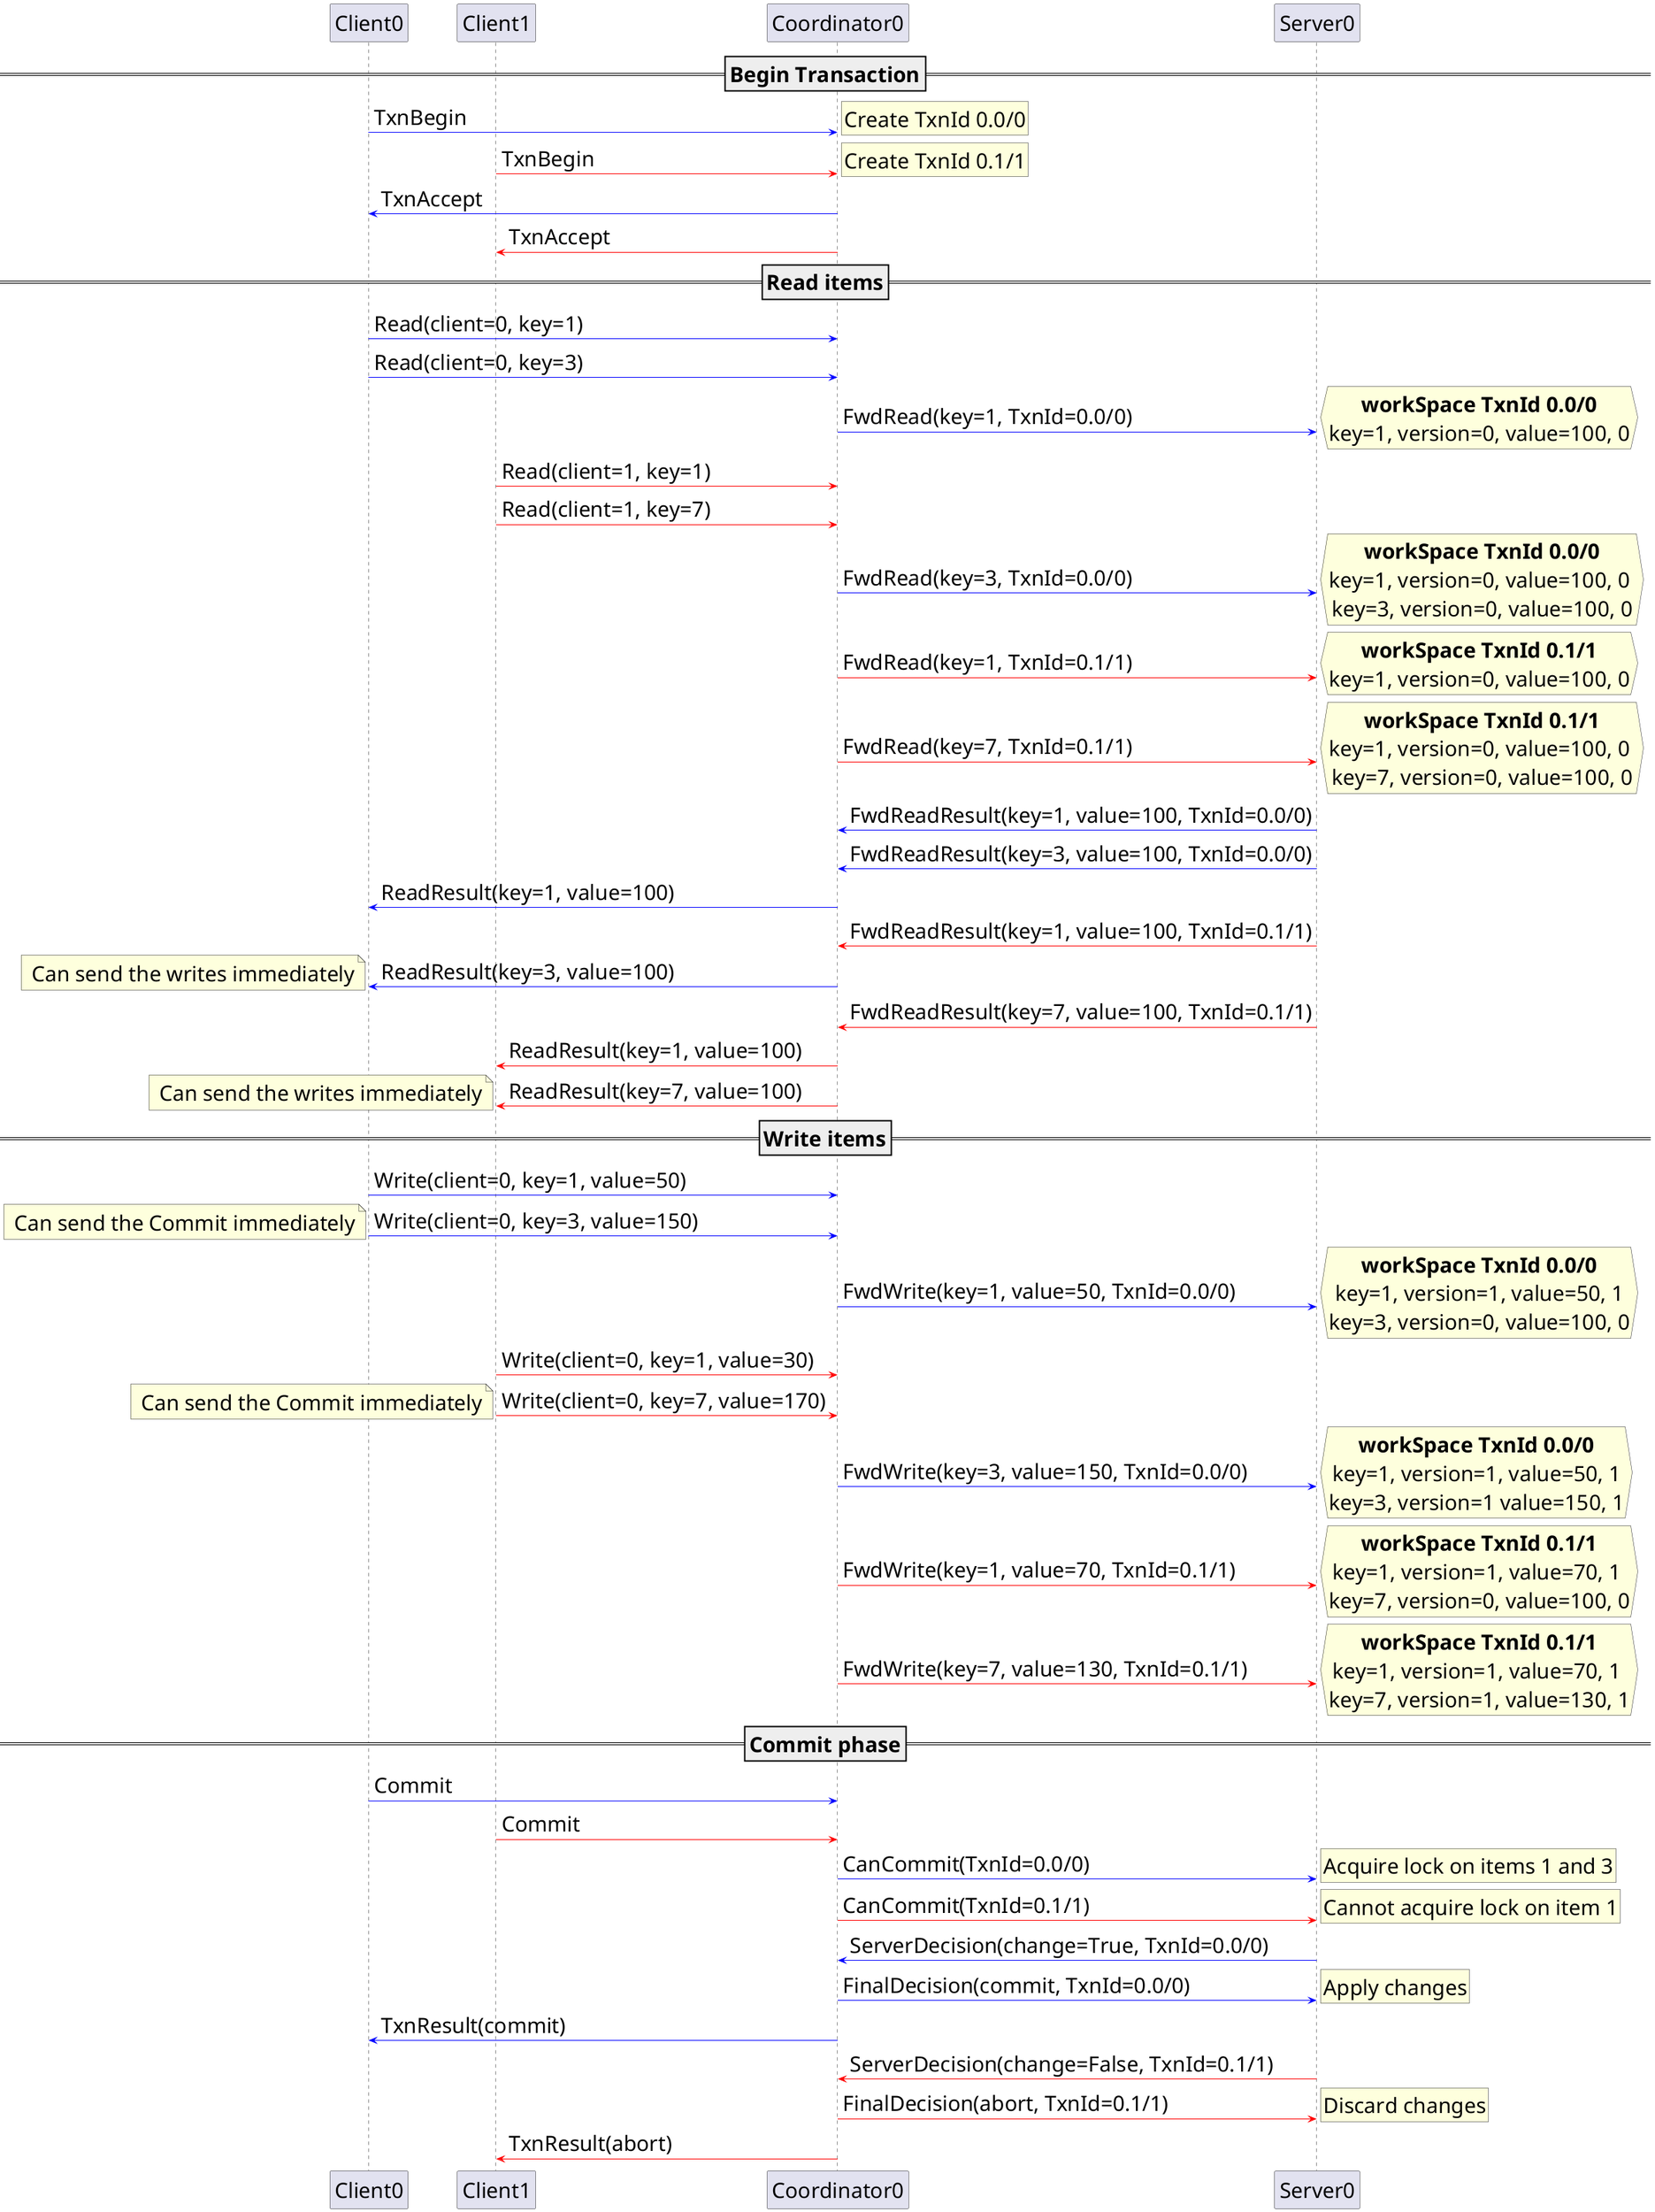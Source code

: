 @startuml  Concurrent Validation 2C1S
skinparam sequenceMessageAlign left
skinparam NoteTextAlignment center

skinparam NoteFontSize 30
skinparam ArrowFontSize 30
skinparam ParticipantFontSize 30
skinparam SequenceDividerFontSize 30

skinparam ParticipantPadding 30
participant Client0
participant Client1
participant Coordinator0
participant Server0
==Begin Transaction==
Client0 [#blue]-> Coordinator0: TxnBegin
rnote right
Create TxnId 0.0/0
end note

Client1 [#red]-> Coordinator0: TxnBegin
rnote right
Create TxnId 0.1/1
end note

Coordinator0 [#blue]-> Client0: TxnAccept
Coordinator0 [#red]-> Client1: TxnAccept

==Read items== 
Client0 [#blue]-> Coordinator0: Read(client=0, key=1)
Client0 [#blue]-> Coordinator0: Read(client=0, key=3)

Coordinator0 [#blue]-> Server0: FwdRead(key=1, TxnId=0.0/0)
hnote right
**workSpace TxnId 0.0/0**
key=1, version=0, value=100, 0
end note

Client1 [#red]-> Coordinator0: Read(client=1, key=1)
Client1 [#red]-> Coordinator0: Read(client=1, key=7)

Coordinator0 [#blue]-> Server0: FwdRead(key=3, TxnId=0.0/0)
hnote right
**workSpace TxnId 0.0/0**
key=1, version=0, value=100, 0 
key=3, version=0, value=100, 0
end note

Coordinator0 [#red]-> Server0: FwdRead(key=1, TxnId=0.1/1)
hnote right
**workSpace TxnId 0.1/1**
key=1, version=0, value=100, 0
end note

Coordinator0 [#red]-> Server0: FwdRead(key=7, TxnId=0.1/1)
hnote right
**workSpace TxnId 0.1/1**
key=1, version=0, value=100, 0 
key=7, version=0, value=100, 0
end note

Server0 [#blue]-> Coordinator0: FwdReadResult(key=1, value=100, TxnId=0.0/0)
Server0 [#blue]-> Coordinator0: FwdReadResult(key=3, value=100, TxnId=0.0/0)

Coordinator0 [#blue]-> Client0: ReadResult(key=1, value=100)

Server0 [#red]-> Coordinator0: FwdReadResult(key=1, value=100, TxnId=0.1/1)

Coordinator0 [#blue]-> Client0: ReadResult(key=3, value=100)
note left
Can send the writes immediately
end note

Server0 [#red]-> Coordinator0: FwdReadResult(key=7, value=100, TxnId=0.1/1)

Coordinator0 [#red]-> Client1: ReadResult(key=1, value=100)
Coordinator0 [#red]-> Client1: ReadResult(key=7, value=100)
note left
Can send the writes immediately
end note

==Write items==
Client0 [#blue]-> Coordinator0: Write(client=0, key=1, value=50)
Client0 [#blue]-> Coordinator0: Write(client=0, key=3, value=150)
note left
Can send the Commit immediately
end note

Coordinator0 [#blue]-> Server0: FwdWrite(key=1, value=50, TxnId=0.0/0)
hnote right
**workSpace TxnId 0.0/0**
key=1, version=1, value=50, 1
key=3, version=0, value=100, 0
end note


Client1 [#red]-> Coordinator0: Write(client=0, key=1, value=30)
Client1 [#red]-> Coordinator0: Write(client=0, key=7, value=170)
note left
Can send the Commit immediately
end note

Coordinator0 [#blue]-> Server0: FwdWrite(key=3, value=150, TxnId=0.0/0)
hnote right
**workSpace TxnId 0.0/0**
key=1, version=1, value=50, 1
key=3, version=1 value=150, 1
end note

Coordinator0 [#red]-> Server0: FwdWrite(key=1, value=70, TxnId=0.1/1)
hnote right
**workSpace TxnId 0.1/1**
key=1, version=1, value=70, 1 
key=7, version=0, value=100, 0
end note

Coordinator0 [#red]-> Server0: FwdWrite(key=7, value=130, TxnId=0.1/1)
hnote right
**workSpace TxnId 0.1/1**
key=1, version=1, value=70, 1 
key=7, version=1, value=130, 1
end note

==Commit phase==
Client0 [#blue]-> Coordinator0: Commit
Client1 [#red]-> Coordinator0: Commit

Coordinator0 [#blue]-> Server0: CanCommit(TxnId=0.0/0)
rnote right
Acquire lock on items 1 and 3
end note

Coordinator0 [#red]-> Server0: CanCommit(TxnId=0.1/1)
rnote right
Cannot acquire lock on item 1
end note

Server0 [#blue]-> Coordinator0: ServerDecision(change=True, TxnId=0.0/0)

Coordinator0 [#blue]-> Server0: FinalDecision(commit, TxnId=0.0/0)
rnote right
Apply changes
end note

Coordinator0 [#blue]-> Client0: TxnResult(commit)

Server0 [#red]-> Coordinator0: ServerDecision(change=False, TxnId=0.1/1)

Coordinator0 [#red]-> Server0: FinalDecision(abort, TxnId=0.1/1)
rnote right
Discard changes
end note

Coordinator0 [#red]-> Client1: TxnResult(abort)

@enduml
